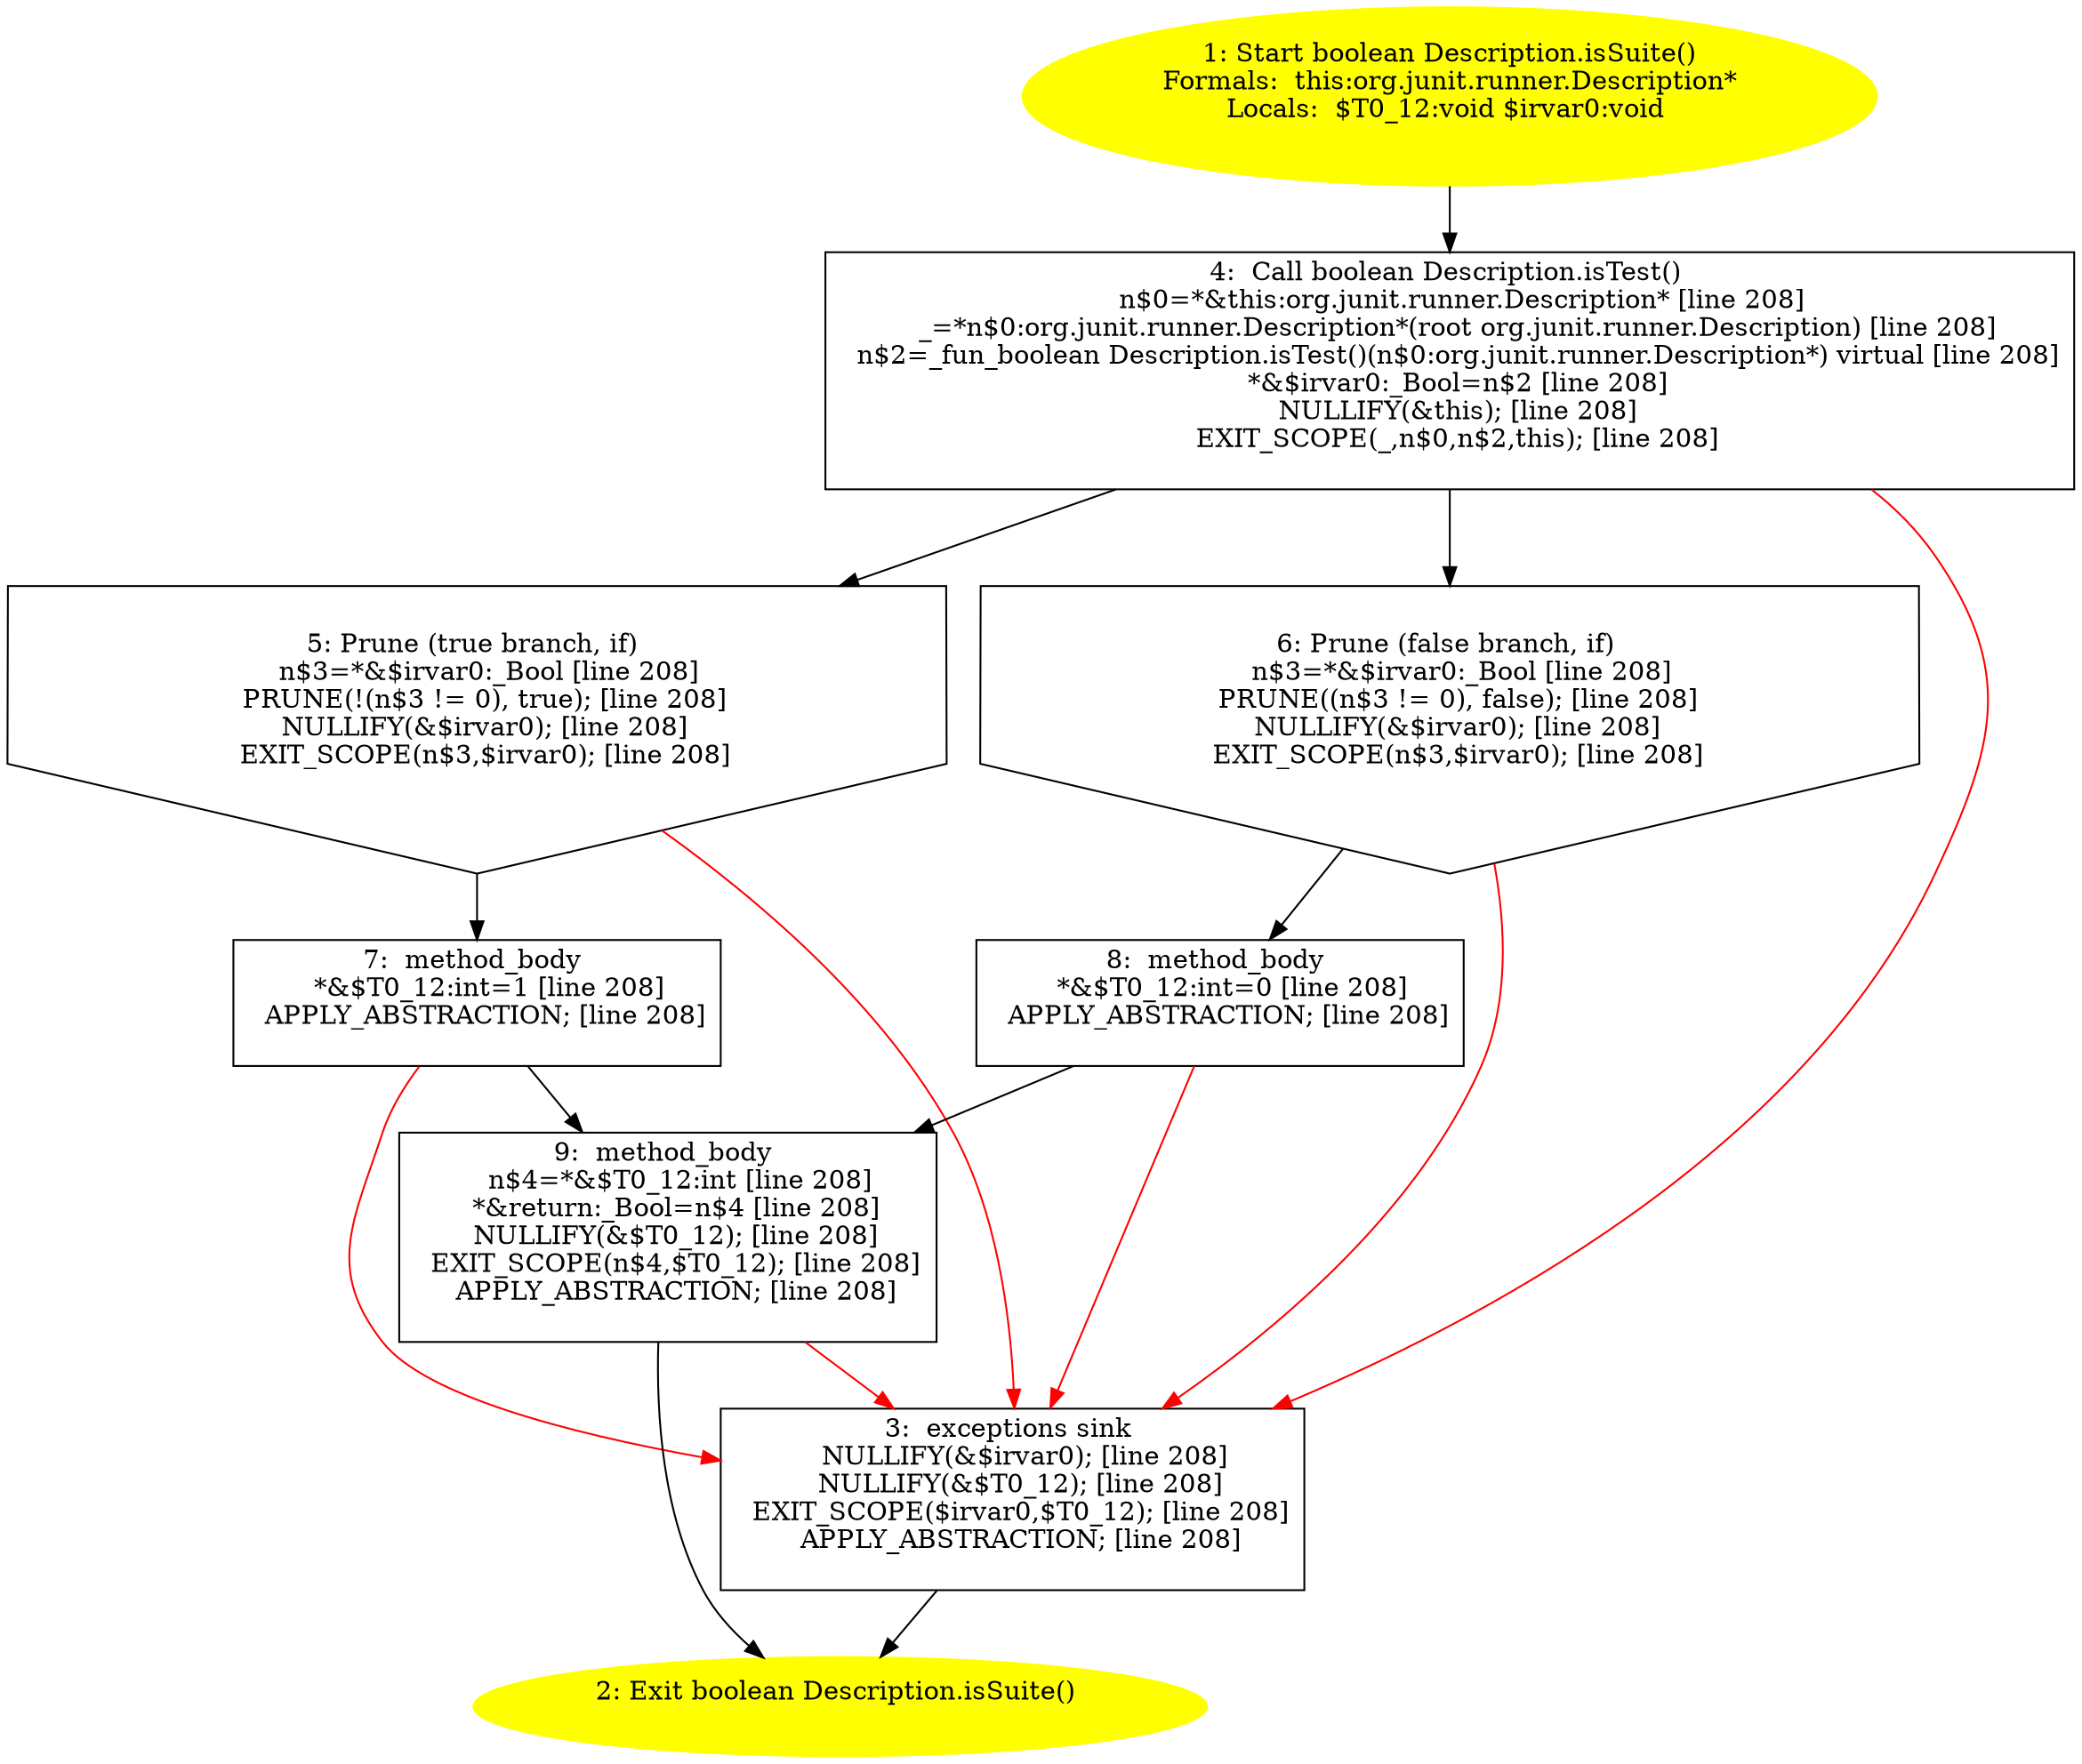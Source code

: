 /* @generated */
digraph cfg {
"org.junit.runner.Description.isSuite():boolean.558d079165ec30c1f200f52bcfa7c6d6_1" [label="1: Start boolean Description.isSuite()\nFormals:  this:org.junit.runner.Description*\nLocals:  $T0_12:void $irvar0:void \n  " color=yellow style=filled]
	

	 "org.junit.runner.Description.isSuite():boolean.558d079165ec30c1f200f52bcfa7c6d6_1" -> "org.junit.runner.Description.isSuite():boolean.558d079165ec30c1f200f52bcfa7c6d6_4" ;
"org.junit.runner.Description.isSuite():boolean.558d079165ec30c1f200f52bcfa7c6d6_2" [label="2: Exit boolean Description.isSuite() \n  " color=yellow style=filled]
	

"org.junit.runner.Description.isSuite():boolean.558d079165ec30c1f200f52bcfa7c6d6_3" [label="3:  exceptions sink \n   NULLIFY(&$irvar0); [line 208]\n  NULLIFY(&$T0_12); [line 208]\n  EXIT_SCOPE($irvar0,$T0_12); [line 208]\n  APPLY_ABSTRACTION; [line 208]\n " shape="box"]
	

	 "org.junit.runner.Description.isSuite():boolean.558d079165ec30c1f200f52bcfa7c6d6_3" -> "org.junit.runner.Description.isSuite():boolean.558d079165ec30c1f200f52bcfa7c6d6_2" ;
"org.junit.runner.Description.isSuite():boolean.558d079165ec30c1f200f52bcfa7c6d6_4" [label="4:  Call boolean Description.isTest() \n   n$0=*&this:org.junit.runner.Description* [line 208]\n  _=*n$0:org.junit.runner.Description*(root org.junit.runner.Description) [line 208]\n  n$2=_fun_boolean Description.isTest()(n$0:org.junit.runner.Description*) virtual [line 208]\n  *&$irvar0:_Bool=n$2 [line 208]\n  NULLIFY(&this); [line 208]\n  EXIT_SCOPE(_,n$0,n$2,this); [line 208]\n " shape="box"]
	

	 "org.junit.runner.Description.isSuite():boolean.558d079165ec30c1f200f52bcfa7c6d6_4" -> "org.junit.runner.Description.isSuite():boolean.558d079165ec30c1f200f52bcfa7c6d6_5" ;
	 "org.junit.runner.Description.isSuite():boolean.558d079165ec30c1f200f52bcfa7c6d6_4" -> "org.junit.runner.Description.isSuite():boolean.558d079165ec30c1f200f52bcfa7c6d6_6" ;
	 "org.junit.runner.Description.isSuite():boolean.558d079165ec30c1f200f52bcfa7c6d6_4" -> "org.junit.runner.Description.isSuite():boolean.558d079165ec30c1f200f52bcfa7c6d6_3" [color="red" ];
"org.junit.runner.Description.isSuite():boolean.558d079165ec30c1f200f52bcfa7c6d6_5" [label="5: Prune (true branch, if) \n   n$3=*&$irvar0:_Bool [line 208]\n  PRUNE(!(n$3 != 0), true); [line 208]\n  NULLIFY(&$irvar0); [line 208]\n  EXIT_SCOPE(n$3,$irvar0); [line 208]\n " shape="invhouse"]
	

	 "org.junit.runner.Description.isSuite():boolean.558d079165ec30c1f200f52bcfa7c6d6_5" -> "org.junit.runner.Description.isSuite():boolean.558d079165ec30c1f200f52bcfa7c6d6_7" ;
	 "org.junit.runner.Description.isSuite():boolean.558d079165ec30c1f200f52bcfa7c6d6_5" -> "org.junit.runner.Description.isSuite():boolean.558d079165ec30c1f200f52bcfa7c6d6_3" [color="red" ];
"org.junit.runner.Description.isSuite():boolean.558d079165ec30c1f200f52bcfa7c6d6_6" [label="6: Prune (false branch, if) \n   n$3=*&$irvar0:_Bool [line 208]\n  PRUNE((n$3 != 0), false); [line 208]\n  NULLIFY(&$irvar0); [line 208]\n  EXIT_SCOPE(n$3,$irvar0); [line 208]\n " shape="invhouse"]
	

	 "org.junit.runner.Description.isSuite():boolean.558d079165ec30c1f200f52bcfa7c6d6_6" -> "org.junit.runner.Description.isSuite():boolean.558d079165ec30c1f200f52bcfa7c6d6_8" ;
	 "org.junit.runner.Description.isSuite():boolean.558d079165ec30c1f200f52bcfa7c6d6_6" -> "org.junit.runner.Description.isSuite():boolean.558d079165ec30c1f200f52bcfa7c6d6_3" [color="red" ];
"org.junit.runner.Description.isSuite():boolean.558d079165ec30c1f200f52bcfa7c6d6_7" [label="7:  method_body \n   *&$T0_12:int=1 [line 208]\n  APPLY_ABSTRACTION; [line 208]\n " shape="box"]
	

	 "org.junit.runner.Description.isSuite():boolean.558d079165ec30c1f200f52bcfa7c6d6_7" -> "org.junit.runner.Description.isSuite():boolean.558d079165ec30c1f200f52bcfa7c6d6_9" ;
	 "org.junit.runner.Description.isSuite():boolean.558d079165ec30c1f200f52bcfa7c6d6_7" -> "org.junit.runner.Description.isSuite():boolean.558d079165ec30c1f200f52bcfa7c6d6_3" [color="red" ];
"org.junit.runner.Description.isSuite():boolean.558d079165ec30c1f200f52bcfa7c6d6_8" [label="8:  method_body \n   *&$T0_12:int=0 [line 208]\n  APPLY_ABSTRACTION; [line 208]\n " shape="box"]
	

	 "org.junit.runner.Description.isSuite():boolean.558d079165ec30c1f200f52bcfa7c6d6_8" -> "org.junit.runner.Description.isSuite():boolean.558d079165ec30c1f200f52bcfa7c6d6_9" ;
	 "org.junit.runner.Description.isSuite():boolean.558d079165ec30c1f200f52bcfa7c6d6_8" -> "org.junit.runner.Description.isSuite():boolean.558d079165ec30c1f200f52bcfa7c6d6_3" [color="red" ];
"org.junit.runner.Description.isSuite():boolean.558d079165ec30c1f200f52bcfa7c6d6_9" [label="9:  method_body \n   n$4=*&$T0_12:int [line 208]\n  *&return:_Bool=n$4 [line 208]\n  NULLIFY(&$T0_12); [line 208]\n  EXIT_SCOPE(n$4,$T0_12); [line 208]\n  APPLY_ABSTRACTION; [line 208]\n " shape="box"]
	

	 "org.junit.runner.Description.isSuite():boolean.558d079165ec30c1f200f52bcfa7c6d6_9" -> "org.junit.runner.Description.isSuite():boolean.558d079165ec30c1f200f52bcfa7c6d6_2" ;
	 "org.junit.runner.Description.isSuite():boolean.558d079165ec30c1f200f52bcfa7c6d6_9" -> "org.junit.runner.Description.isSuite():boolean.558d079165ec30c1f200f52bcfa7c6d6_3" [color="red" ];
}
